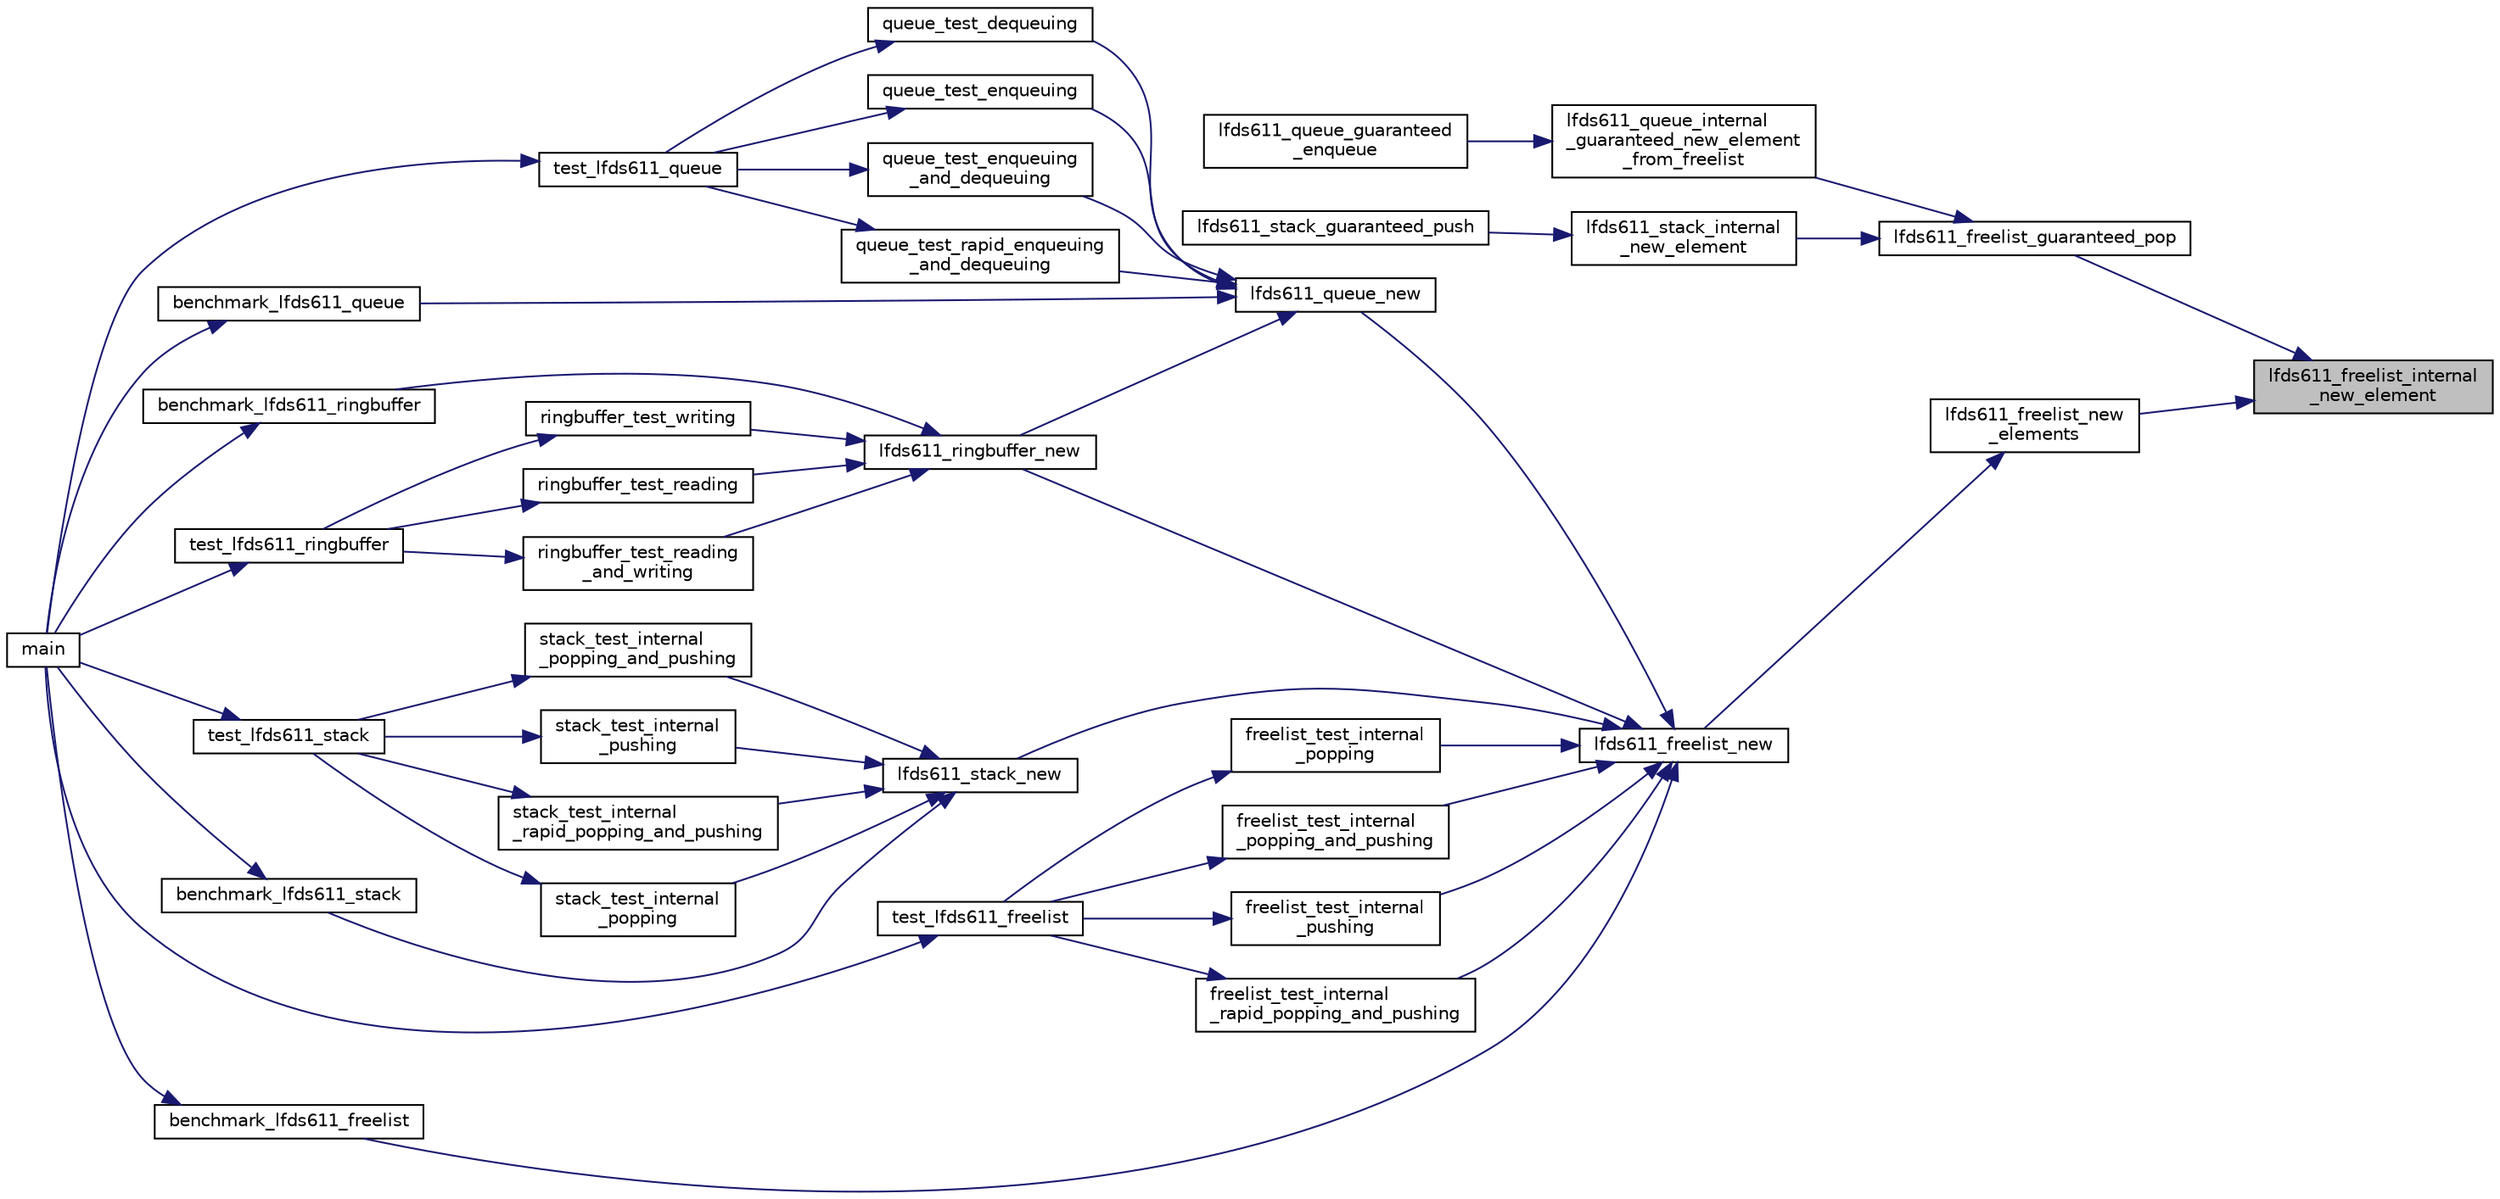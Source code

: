 digraph "lfds611_freelist_internal_new_element"
{
 // LATEX_PDF_SIZE
  edge [fontname="Helvetica",fontsize="10",labelfontname="Helvetica",labelfontsize="10"];
  node [fontname="Helvetica",fontsize="10",shape=record];
  rankdir="RL";
  Node1 [label="lfds611_freelist_internal\l_new_element",height=0.2,width=0.4,color="black", fillcolor="grey75", style="filled", fontcolor="black",tooltip=" "];
  Node1 -> Node2 [dir="back",color="midnightblue",fontsize="10",style="solid",fontname="Helvetica"];
  Node2 [label="lfds611_freelist_guaranteed_pop",height=0.2,width=0.4,color="black", fillcolor="white", style="filled",URL="$lfds611__freelist__pop__push_8c.html#a2e2dca738782b6911311977722cf404d",tooltip=" "];
  Node2 -> Node3 [dir="back",color="midnightblue",fontsize="10",style="solid",fontname="Helvetica"];
  Node3 [label="lfds611_queue_internal\l_guaranteed_new_element\l_from_freelist",height=0.2,width=0.4,color="black", fillcolor="white", style="filled",URL="$lfds611__queue__new_8c.html#a9cfa978b5d1bd43a54126a7e85292659",tooltip=" "];
  Node3 -> Node4 [dir="back",color="midnightblue",fontsize="10",style="solid",fontname="Helvetica"];
  Node4 [label="lfds611_queue_guaranteed\l_enqueue",height=0.2,width=0.4,color="black", fillcolor="white", style="filled",URL="$lfds611__queue__queue_8c.html#abae2d00c8f5c1b90a48df150b6560ec1",tooltip=" "];
  Node2 -> Node5 [dir="back",color="midnightblue",fontsize="10",style="solid",fontname="Helvetica"];
  Node5 [label="lfds611_stack_internal\l_new_element",height=0.2,width=0.4,color="black", fillcolor="white", style="filled",URL="$lfds611__stack__new_8c.html#a251d0d96f46be6c3a0ac927ad14b615f",tooltip=" "];
  Node5 -> Node6 [dir="back",color="midnightblue",fontsize="10",style="solid",fontname="Helvetica"];
  Node6 [label="lfds611_stack_guaranteed_push",height=0.2,width=0.4,color="black", fillcolor="white", style="filled",URL="$lfds611__stack__push__pop_8c.html#a4cf92e6c3e4e9e7fe3fe6251148f6583",tooltip=" "];
  Node1 -> Node7 [dir="back",color="midnightblue",fontsize="10",style="solid",fontname="Helvetica"];
  Node7 [label="lfds611_freelist_new\l_elements",height=0.2,width=0.4,color="black", fillcolor="white", style="filled",URL="$lfds611__freelist__new_8c.html#ad2958223967d1c42b02507e5555aa73c",tooltip=" "];
  Node7 -> Node8 [dir="back",color="midnightblue",fontsize="10",style="solid",fontname="Helvetica"];
  Node8 [label="lfds611_freelist_new",height=0.2,width=0.4,color="black", fillcolor="white", style="filled",URL="$lfds611__freelist__new_8c.html#a2045c8edde63991a6ff575e81a515d1e",tooltip=" "];
  Node8 -> Node9 [dir="back",color="midnightblue",fontsize="10",style="solid",fontname="Helvetica"];
  Node9 [label="benchmark_lfds611_freelist",height=0.2,width=0.4,color="black", fillcolor="white", style="filled",URL="$liblfds6_81_81_2test_2src_2internal_8h.html#a7ac3aa2d717c531e9b224449fddb04ba",tooltip=" "];
  Node9 -> Node10 [dir="back",color="midnightblue",fontsize="10",style="solid",fontname="Helvetica"];
  Node10 [label="main",height=0.2,width=0.4,color="black", fillcolor="white", style="filled",URL="$UTIL_2LFDS_2liblfds6_81_81_2test_2src_2main_8c.html#a3c04138a5bfe5d72780bb7e82a18e627",tooltip=" "];
  Node8 -> Node11 [dir="back",color="midnightblue",fontsize="10",style="solid",fontname="Helvetica"];
  Node11 [label="freelist_test_internal\l_popping",height=0.2,width=0.4,color="black", fillcolor="white", style="filled",URL="$test__freelist_8c.html#a24f0389da483595a7b1eac48acb6997a",tooltip=" "];
  Node11 -> Node12 [dir="back",color="midnightblue",fontsize="10",style="solid",fontname="Helvetica"];
  Node12 [label="test_lfds611_freelist",height=0.2,width=0.4,color="black", fillcolor="white", style="filled",URL="$test__freelist_8c.html#a9990f1994c05ae97b213ee0b059d8fc5",tooltip=" "];
  Node12 -> Node10 [dir="back",color="midnightblue",fontsize="10",style="solid",fontname="Helvetica"];
  Node8 -> Node13 [dir="back",color="midnightblue",fontsize="10",style="solid",fontname="Helvetica"];
  Node13 [label="freelist_test_internal\l_popping_and_pushing",height=0.2,width=0.4,color="black", fillcolor="white", style="filled",URL="$test__freelist_8c.html#a66449339f8975b98fbe31cc287fa7af1",tooltip=" "];
  Node13 -> Node12 [dir="back",color="midnightblue",fontsize="10",style="solid",fontname="Helvetica"];
  Node8 -> Node14 [dir="back",color="midnightblue",fontsize="10",style="solid",fontname="Helvetica"];
  Node14 [label="freelist_test_internal\l_pushing",height=0.2,width=0.4,color="black", fillcolor="white", style="filled",URL="$test__freelist_8c.html#aac1850bdb558429621af572d32bfd592",tooltip=" "];
  Node14 -> Node12 [dir="back",color="midnightblue",fontsize="10",style="solid",fontname="Helvetica"];
  Node8 -> Node15 [dir="back",color="midnightblue",fontsize="10",style="solid",fontname="Helvetica"];
  Node15 [label="freelist_test_internal\l_rapid_popping_and_pushing",height=0.2,width=0.4,color="black", fillcolor="white", style="filled",URL="$test__freelist_8c.html#ac7dac436435acb477b606731ee7084a3",tooltip=" "];
  Node15 -> Node12 [dir="back",color="midnightblue",fontsize="10",style="solid",fontname="Helvetica"];
  Node8 -> Node16 [dir="back",color="midnightblue",fontsize="10",style="solid",fontname="Helvetica"];
  Node16 [label="lfds611_queue_new",height=0.2,width=0.4,color="black", fillcolor="white", style="filled",URL="$lfds611__queue__new_8c.html#a95d87cc75a4acff57b66e9a1241027ee",tooltip=" "];
  Node16 -> Node17 [dir="back",color="midnightblue",fontsize="10",style="solid",fontname="Helvetica"];
  Node17 [label="benchmark_lfds611_queue",height=0.2,width=0.4,color="black", fillcolor="white", style="filled",URL="$liblfds6_81_81_2test_2src_2internal_8h.html#acd92fa3d48240cbf8229c145ef7bf7c9",tooltip=" "];
  Node17 -> Node10 [dir="back",color="midnightblue",fontsize="10",style="solid",fontname="Helvetica"];
  Node16 -> Node18 [dir="back",color="midnightblue",fontsize="10",style="solid",fontname="Helvetica"];
  Node18 [label="lfds611_ringbuffer_new",height=0.2,width=0.4,color="black", fillcolor="white", style="filled",URL="$lfds611__ringbuffer__new_8c.html#a85e4b5178c88f88d019a49dd0c9cda8d",tooltip=" "];
  Node18 -> Node19 [dir="back",color="midnightblue",fontsize="10",style="solid",fontname="Helvetica"];
  Node19 [label="benchmark_lfds611_ringbuffer",height=0.2,width=0.4,color="black", fillcolor="white", style="filled",URL="$liblfds6_81_81_2test_2src_2internal_8h.html#a0ee0b1ccd335333378d59a07232d052b",tooltip=" "];
  Node19 -> Node10 [dir="back",color="midnightblue",fontsize="10",style="solid",fontname="Helvetica"];
  Node18 -> Node20 [dir="back",color="midnightblue",fontsize="10",style="solid",fontname="Helvetica"];
  Node20 [label="ringbuffer_test_reading",height=0.2,width=0.4,color="black", fillcolor="white", style="filled",URL="$test__ringbuffer_8c.html#acea7fcc1cef012c3a1786ffeb579773d",tooltip=" "];
  Node20 -> Node21 [dir="back",color="midnightblue",fontsize="10",style="solid",fontname="Helvetica"];
  Node21 [label="test_lfds611_ringbuffer",height=0.2,width=0.4,color="black", fillcolor="white", style="filled",URL="$test__ringbuffer_8c.html#a52cca45019fa8713ede0315242dc2639",tooltip=" "];
  Node21 -> Node10 [dir="back",color="midnightblue",fontsize="10",style="solid",fontname="Helvetica"];
  Node18 -> Node22 [dir="back",color="midnightblue",fontsize="10",style="solid",fontname="Helvetica"];
  Node22 [label="ringbuffer_test_reading\l_and_writing",height=0.2,width=0.4,color="black", fillcolor="white", style="filled",URL="$test__ringbuffer_8c.html#ad77615a02be8970a969721763aab3a22",tooltip=" "];
  Node22 -> Node21 [dir="back",color="midnightblue",fontsize="10",style="solid",fontname="Helvetica"];
  Node18 -> Node23 [dir="back",color="midnightblue",fontsize="10",style="solid",fontname="Helvetica"];
  Node23 [label="ringbuffer_test_writing",height=0.2,width=0.4,color="black", fillcolor="white", style="filled",URL="$test__ringbuffer_8c.html#ab6f3a403c6f25abb82a1667bbf40c2e7",tooltip=" "];
  Node23 -> Node21 [dir="back",color="midnightblue",fontsize="10",style="solid",fontname="Helvetica"];
  Node16 -> Node24 [dir="back",color="midnightblue",fontsize="10",style="solid",fontname="Helvetica"];
  Node24 [label="queue_test_dequeuing",height=0.2,width=0.4,color="black", fillcolor="white", style="filled",URL="$test__queue_8c.html#a1290bd1770139c22378c55dc5d9b8033",tooltip=" "];
  Node24 -> Node25 [dir="back",color="midnightblue",fontsize="10",style="solid",fontname="Helvetica"];
  Node25 [label="test_lfds611_queue",height=0.2,width=0.4,color="black", fillcolor="white", style="filled",URL="$test__queue_8c.html#a0017b2d6ba27b4152a4ab66a2e454612",tooltip=" "];
  Node25 -> Node10 [dir="back",color="midnightblue",fontsize="10",style="solid",fontname="Helvetica"];
  Node16 -> Node26 [dir="back",color="midnightblue",fontsize="10",style="solid",fontname="Helvetica"];
  Node26 [label="queue_test_enqueuing",height=0.2,width=0.4,color="black", fillcolor="white", style="filled",URL="$test__queue_8c.html#a13000a3c1ddf073a6c117ad3e613a871",tooltip=" "];
  Node26 -> Node25 [dir="back",color="midnightblue",fontsize="10",style="solid",fontname="Helvetica"];
  Node16 -> Node27 [dir="back",color="midnightblue",fontsize="10",style="solid",fontname="Helvetica"];
  Node27 [label="queue_test_enqueuing\l_and_dequeuing",height=0.2,width=0.4,color="black", fillcolor="white", style="filled",URL="$test__queue_8c.html#a5df673936334ce51cf6f50cc6a27c1a4",tooltip=" "];
  Node27 -> Node25 [dir="back",color="midnightblue",fontsize="10",style="solid",fontname="Helvetica"];
  Node16 -> Node28 [dir="back",color="midnightblue",fontsize="10",style="solid",fontname="Helvetica"];
  Node28 [label="queue_test_rapid_enqueuing\l_and_dequeuing",height=0.2,width=0.4,color="black", fillcolor="white", style="filled",URL="$test__queue_8c.html#a82d3e80b33319e984824639febe139d8",tooltip=" "];
  Node28 -> Node25 [dir="back",color="midnightblue",fontsize="10",style="solid",fontname="Helvetica"];
  Node8 -> Node18 [dir="back",color="midnightblue",fontsize="10",style="solid",fontname="Helvetica"];
  Node8 -> Node29 [dir="back",color="midnightblue",fontsize="10",style="solid",fontname="Helvetica"];
  Node29 [label="lfds611_stack_new",height=0.2,width=0.4,color="black", fillcolor="white", style="filled",URL="$lfds611__stack__new_8c.html#a385810a5ab32cbfd478616f3a69c664c",tooltip=" "];
  Node29 -> Node30 [dir="back",color="midnightblue",fontsize="10",style="solid",fontname="Helvetica"];
  Node30 [label="benchmark_lfds611_stack",height=0.2,width=0.4,color="black", fillcolor="white", style="filled",URL="$liblfds6_81_81_2test_2src_2internal_8h.html#ae62f2383428b4bdfdfef084fcb51eb14",tooltip=" "];
  Node30 -> Node10 [dir="back",color="midnightblue",fontsize="10",style="solid",fontname="Helvetica"];
  Node29 -> Node31 [dir="back",color="midnightblue",fontsize="10",style="solid",fontname="Helvetica"];
  Node31 [label="stack_test_internal\l_popping",height=0.2,width=0.4,color="black", fillcolor="white", style="filled",URL="$test__stack_8c.html#aa192b3c754a5bc86ed24078dcecc56d9",tooltip=" "];
  Node31 -> Node32 [dir="back",color="midnightblue",fontsize="10",style="solid",fontname="Helvetica"];
  Node32 [label="test_lfds611_stack",height=0.2,width=0.4,color="black", fillcolor="white", style="filled",URL="$test__stack_8c.html#abd4ca1201484a92bad5abf57fd14eef0",tooltip=" "];
  Node32 -> Node10 [dir="back",color="midnightblue",fontsize="10",style="solid",fontname="Helvetica"];
  Node29 -> Node33 [dir="back",color="midnightblue",fontsize="10",style="solid",fontname="Helvetica"];
  Node33 [label="stack_test_internal\l_popping_and_pushing",height=0.2,width=0.4,color="black", fillcolor="white", style="filled",URL="$test__stack_8c.html#a07ce640033aa9942936c5f8487caa16d",tooltip=" "];
  Node33 -> Node32 [dir="back",color="midnightblue",fontsize="10",style="solid",fontname="Helvetica"];
  Node29 -> Node34 [dir="back",color="midnightblue",fontsize="10",style="solid",fontname="Helvetica"];
  Node34 [label="stack_test_internal\l_pushing",height=0.2,width=0.4,color="black", fillcolor="white", style="filled",URL="$test__stack_8c.html#a8ea8432c009448f8fe94c3d3dd87f6d5",tooltip=" "];
  Node34 -> Node32 [dir="back",color="midnightblue",fontsize="10",style="solid",fontname="Helvetica"];
  Node29 -> Node35 [dir="back",color="midnightblue",fontsize="10",style="solid",fontname="Helvetica"];
  Node35 [label="stack_test_internal\l_rapid_popping_and_pushing",height=0.2,width=0.4,color="black", fillcolor="white", style="filled",URL="$test__stack_8c.html#aad478047cc246905b13310c9b4aa83b1",tooltip=" "];
  Node35 -> Node32 [dir="back",color="midnightblue",fontsize="10",style="solid",fontname="Helvetica"];
}
